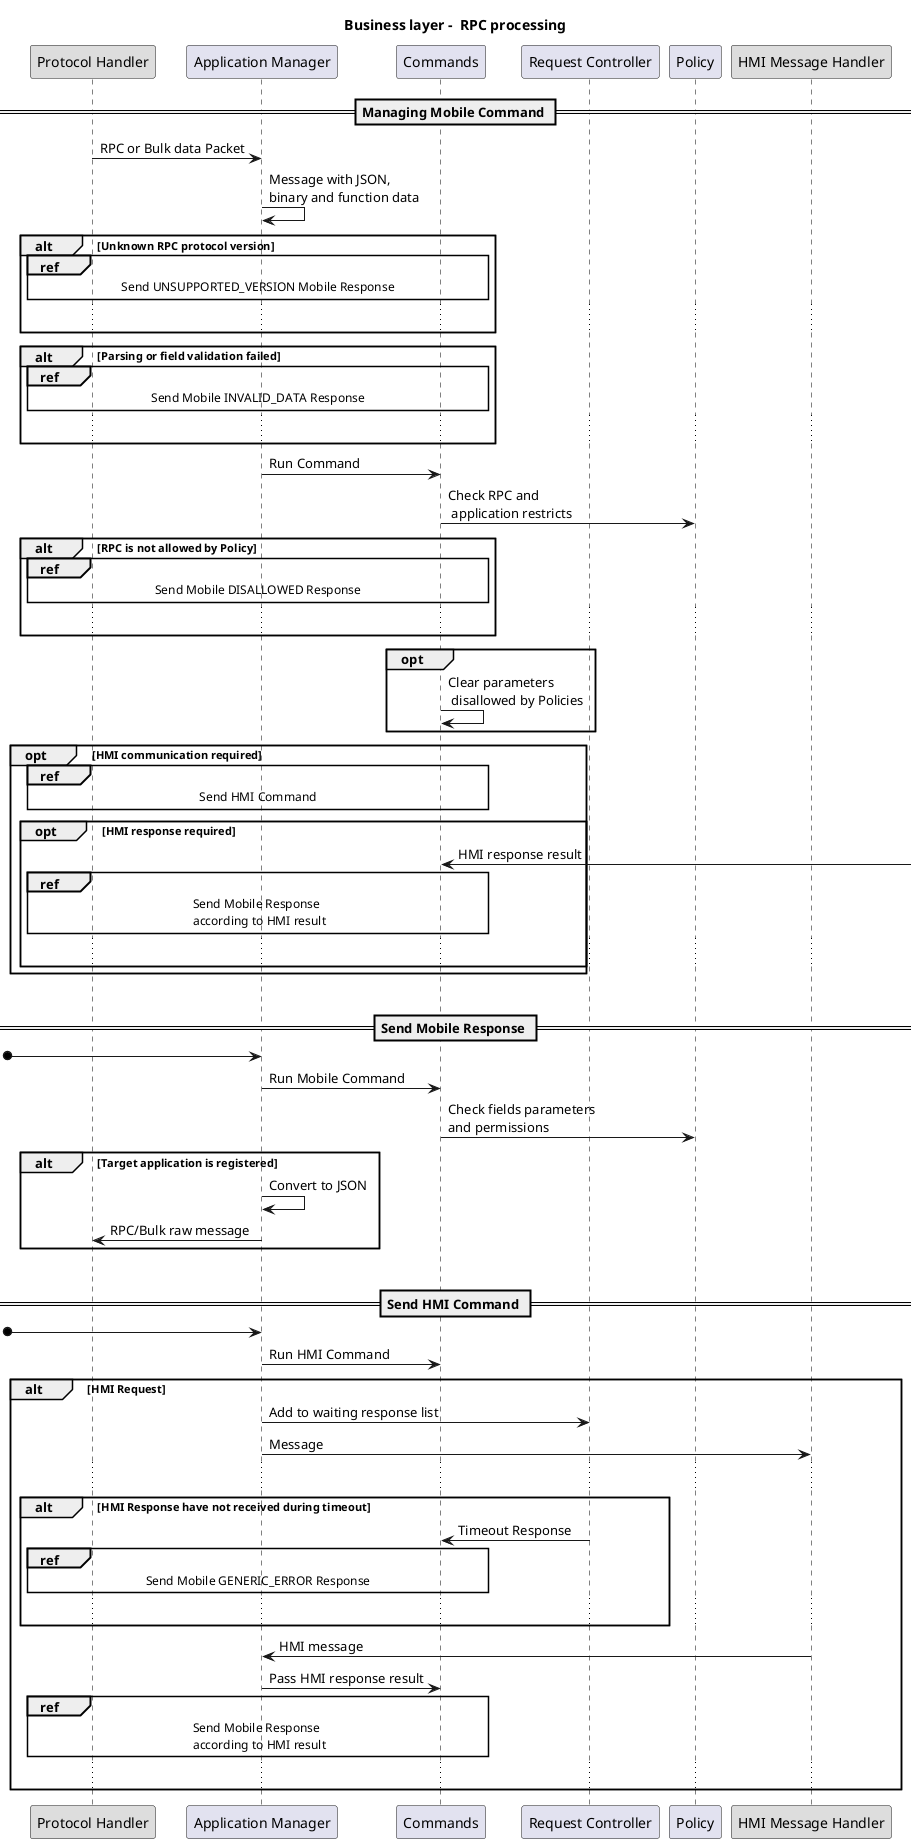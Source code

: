 @startuml
/'
It is a source file for SDL SAD sequence diagram.
For further information, please, follow http://plantuml.com/ 
'/

title "Business layer -  RPC processing"
participant "Protocol Handler" as PH #DDDDDD
participant "Application Manager" as AM
participant "Commands" as CS
participant "Request Controller" as RQ
participant "Policy" as P
participant "HMI Message Handler" as HMI #DDDDDD
== Managing Mobile Command ==
PH -> AM : RPC or Bulk data Packet
AM -> AM : Message with JSON, \nbinary and function data
alt Unknown RPC protocol version
    ref over PH, CS: Send UNSUPPORTED_VERSION Mobile Response
    ...
end
alt Parsing or field validation failed
    ref over PH, CS: Send Mobile INVALID_DATA Response
    ...
end
AM -> CS: Run Command
CS -> P : Check RPC and \n application restricts
alt RPC is not allowed by Policy
    ref over PH, CS: Send Mobile DISALLOWED Response
    ...
end
opt
    CS -> CS : Clear parameters \n disallowed by Policies
end
opt HMI communication required
    ref over PH, CS: Send HMI Command
    opt HMI response required
        CS <-] : HMI response result
        ref over PH, CS: Send Mobile Response \n according to HMI result
        ...
    end
end
|||
== Send Mobile Response ==
[o-> AM
AM -> CS: Run Mobile Command
CS -> P : Check fields parameters \nand permissions
alt Target application is registered
    AM -> AM : Convert to JSON
    AM -> PH : RPC/Bulk raw message
end
|||
== Send HMI Command ==
[o-> AM
AM -> CS: Run HMI Command
alt HMI Request
    AM -> RQ : Add to waiting response list
    AM -> HMI : Message
    ...
    alt HMI Response have not received during timeout
        RQ -> CS : Timeout Response
        ref over PH, CS: Send Mobile GENERIC_ERROR Response
        ...
    end
    HMI -> AM: HMI message
    AM -> CS : Pass HMI response result
    ref over PH, CS: Send Mobile Response \n according to HMI result
    ...
end
skinparam defaultFontSize 16
skinparam sequence {
    ArrowColor Blue
    ArrowFontColor #2027E8
    ArrowFontStyle bold
     
    LifeLineBorderColor black
     
    ParticipantBorderColor black
    ParticipantBackgroundColor white
    ParticipantFontSize 17
    ParticipantFontColor black
     
    ActorBorderColor black
    ActorBackgroundColor white
    ActorFontColor Blue
    ActorFontSize 17
    ActorFontName Blue
    DividerBackgroundColor #FEFECE
}
@enduml